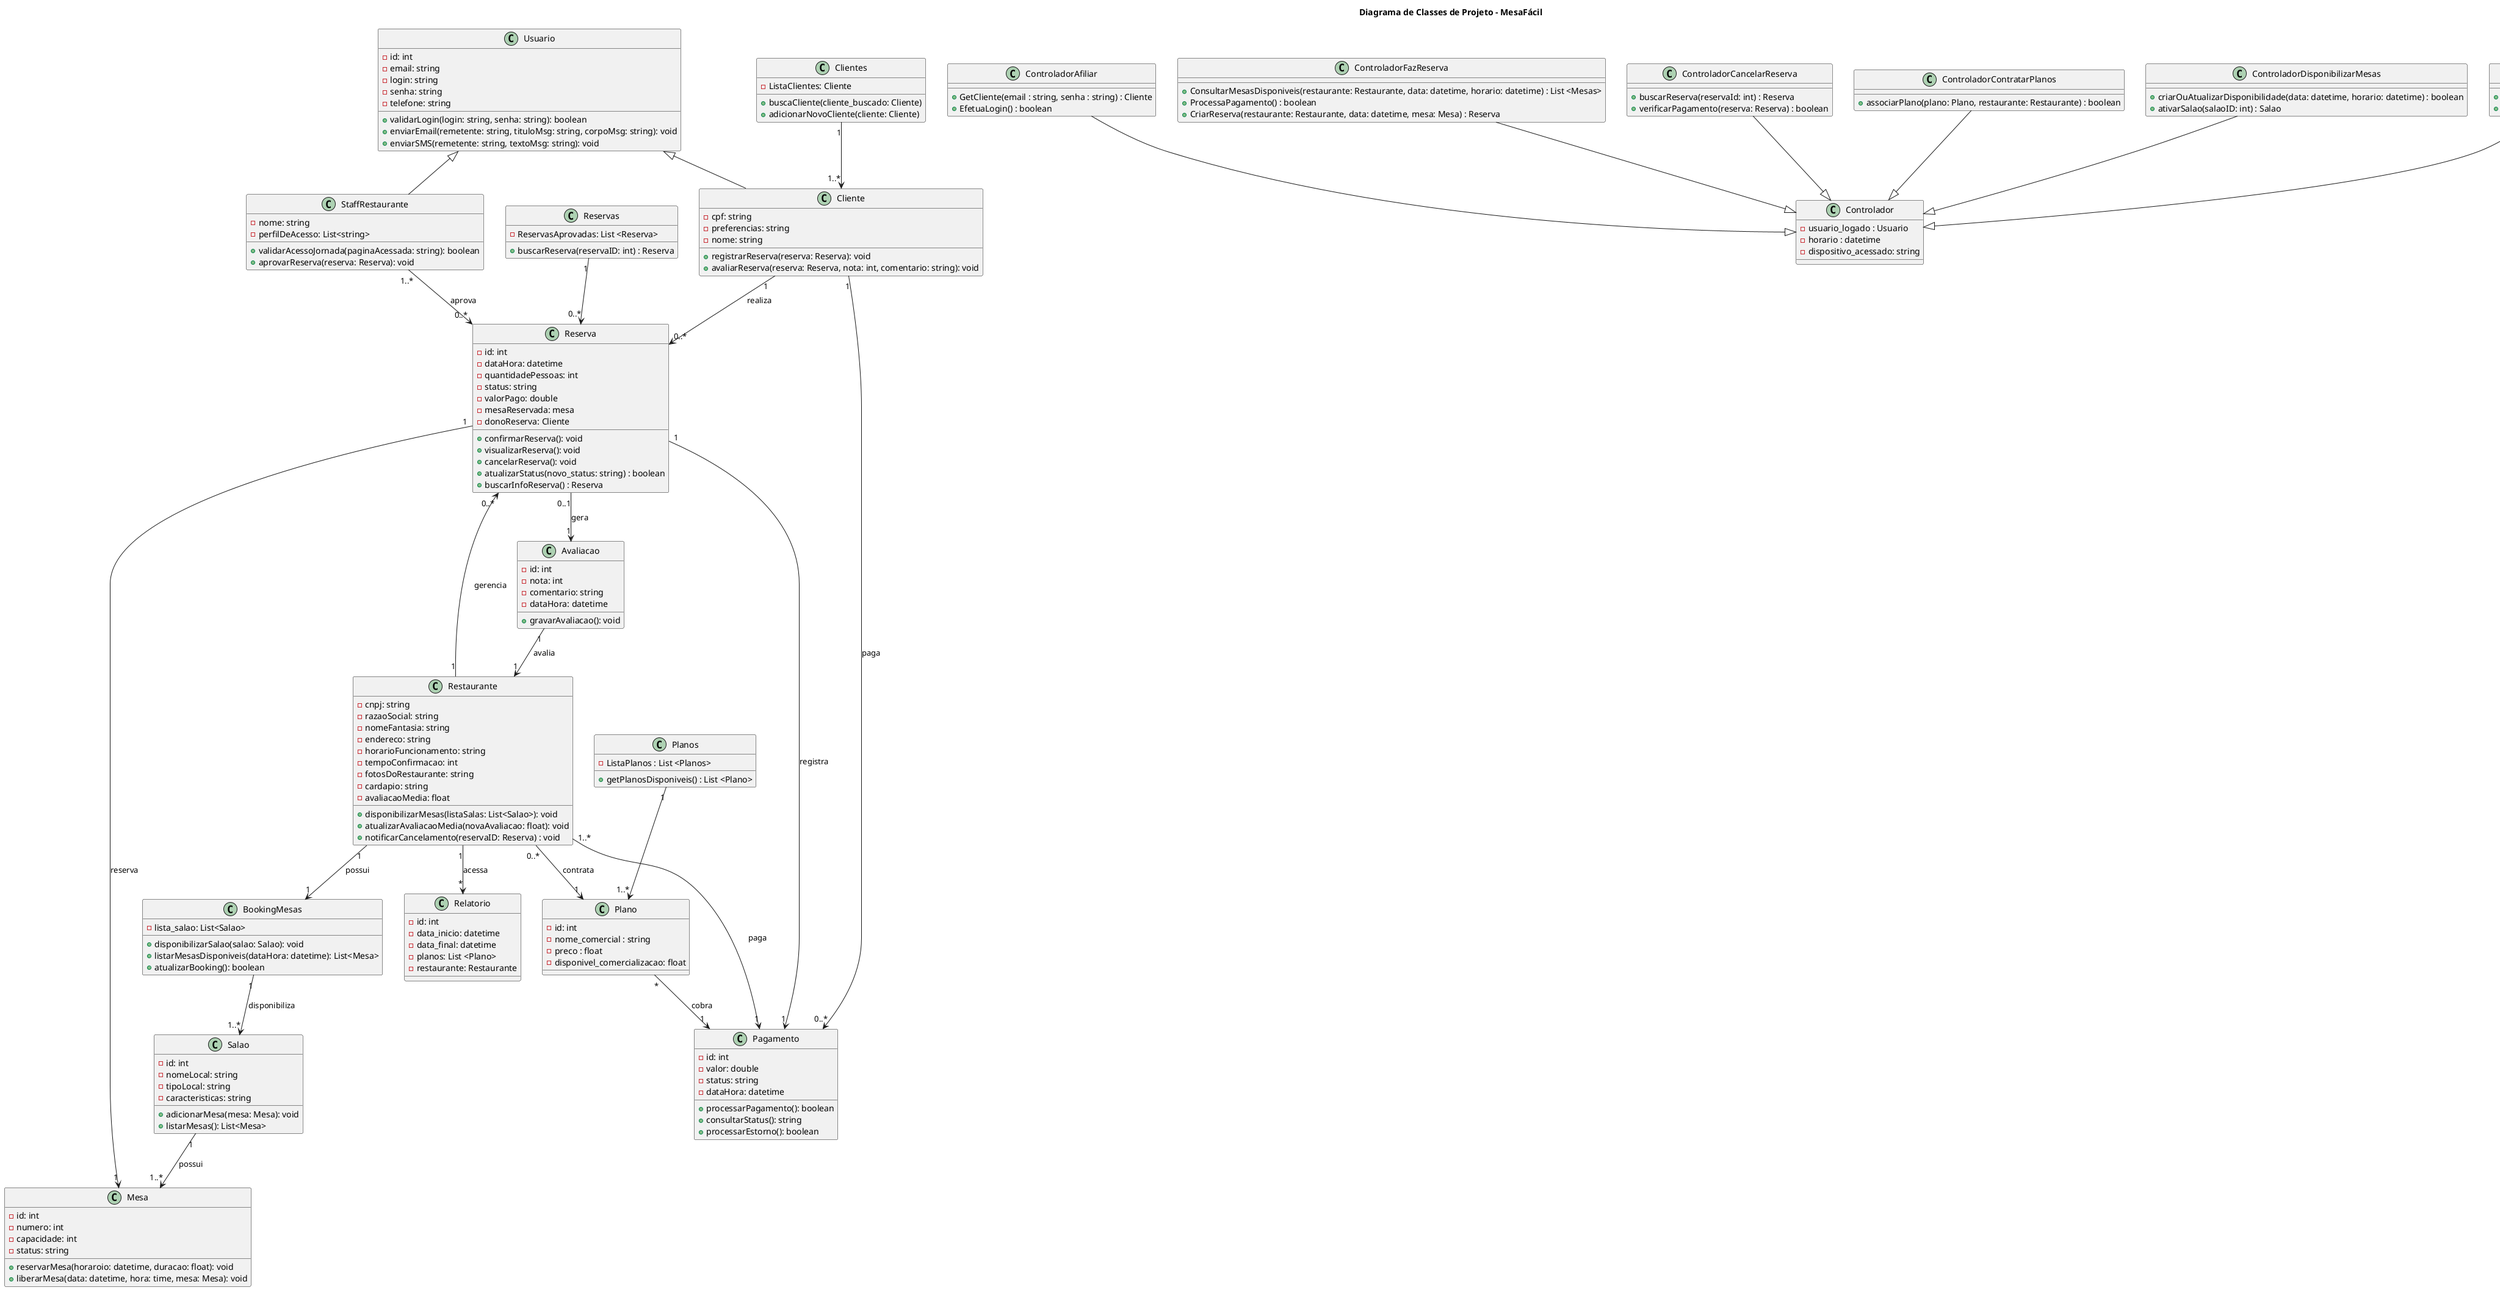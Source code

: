@startuml
title Diagrama de Classes de Projeto - MesaFácil

class Usuario {
    - id: int
    - email: string
    - login: string
    - senha: string
    - telefone: string
    + validarLogin(login: string, senha: string): boolean
    + enviarEmail(remetente: string, tituloMsg: string, corpoMsg: string): void
    + enviarSMS(remetente: string, textoMsg: string): void
}

class Cliente {
    - cpf: string
    - preferencias: string
    - nome: string
    + registrarReserva(reserva: Reserva): void
    + avaliarReserva(reserva: Reserva, nota: int, comentario: string): void
}

class Clientes {
    - ListaClientes: Cliente
    + buscaCliente(cliente_buscado: Cliente)
    + adicionarNovoCliente(cliente: Cliente)
}

class StaffRestaurante {
    - nome: string
    - perfilDeAcesso: List<string>
    + validarAcessoJornada(paginaAcessada: string): boolean
    + aprovarReserva(reserva: Reserva): void
}

class Restaurante {
    - cnpj: string
    - razaoSocial: string
    - nomeFantasia: string
    - endereco: string
    - horarioFuncionamento: string
    - tempoConfirmacao: int
    - fotosDoRestaurante: string
    - cardapio: string
    - avaliacaoMedia: float
    + disponibilizarMesas(listaSalas: List<Salao>): void
    + atualizarAvaliacaoMedia(novaAvaliacao: float): void
    + notificarCancelamento(reservaID: Reserva) : void
}

class BookingMesas {
    - lista_salao: List<Salao>
    + disponibilizarSalao(salao: Salao): void
    + listarMesasDisponiveis(dataHora: datetime): List<Mesa>
    + atualizarBooking(): boolean
}

class Salao {
    - id: int
    - nomeLocal: string
    - tipoLocal: string
    - caracteristicas: string
    + adicionarMesa(mesa: Mesa): void
    + listarMesas(): List<Mesa>
}

class Mesa {
    - id: int
    - numero: int
    - capacidade: int
    - status: string
    + reservarMesa(horaroio: datetime, duracao: float): void
    + liberarMesa(data: datetime, hora: time, mesa: Mesa): void
}

class Reserva {
    - id: int
    - dataHora: datetime
    - quantidadePessoas: int
    - status: string
    - valorPago: double
    - mesaReservada: mesa
    - donoReserva: Cliente
    + confirmarReserva(): void
    + visualizarReserva(): void
    + cancelarReserva(): void
    + atualizarStatus(novo_status: string) : boolean
    + buscarInfoReserva() : Reserva
}

class Reservas {
    - ReservasAprovadas: List <Reserva>
    + buscarReserva(reservaID: int) : Reserva
}

class Avaliacao {
    - id: int
    - nota: int
    - comentario: string
    - dataHora: datetime
    + gravarAvaliacao(): void
}

class Pagamento {
    - id: int
    - valor: double
    - status: string
    - dataHora: datetime
    + processarPagamento(): boolean
    + consultarStatus(): string
    + processarEstorno(): boolean
}

class Plano {
    - id: int
    - nome_comercial : string
    - preco : float
    - disponivel_comercializacao: float
}

class Planos {
    - ListaPlanos : List <Planos>
    + getPlanosDisponiveis() : List <Plano>
}

class Controlador {
    - usuario_logado : Usuario
    - horario : datetime
    - dispositivo_acessado: string
}

class ControladorAfiliar {
    + GetCliente(email : string, senha : string) : Cliente
    + EfetuaLogin() : boolean
}

class ControladorFazReserva {
    + ConsultarMesasDisponiveis(restaurante: Restaurante, data: datetime, horario: datetime) : List <Mesas>
    + ProcessaPagamento() : boolean
    + CriarReserva(restaurante: Restaurante, data: datetime, mesa: Mesa) : Reserva
}

class ControladorCancelarReserva {
    + buscarReserva(reservaId: int) : Reserva
    + verificarPagamento(reserva: Reserva) : boolean
}

class ControladorContratarPlanos {
    + associarPlano(plano: Plano, restaurante: Restaurante) : boolean
}

class ControladorDisponibilizarMesas {
    + criarOuAtualizarDisponibilidade(data: datetime, horario: datetime) : boolean
    + ativarSalao(salaoID: int) : Salao
}

class ControladorAprovarReserva {
    + buscar(reservaID: int) : Reserva
    + atualizarStatusRecusada() : boolean
}

class RelatorioController {
    + gerar(tipo: TipoRelatorio, periodo: datetime) : Relatorio
}

class Relatorio {
    - id: int
    - data_inicio: datetime
    - data_final: datetime
    - planos: List <Plano>
    - restaurante: Restaurante
}

' ==== Relacionamentos ====

Usuario <|-- Cliente
Clientes "1" --> "1..*" Cliente
Usuario <|-- StaffRestaurante
StaffRestaurante "1..*" --> "0..*" Reserva: aprova
Reservas "1" --> "0..*" Reserva
Reserva "1" --> "1" Mesa : reserva
Restaurante "1" --> "0..*" Reserva : gerencia
Restaurante "1" --> "1" BookingMesas : possui
Avaliacao "1" --> "1" Restaurante : avalia
BookingMesas "1" --> "1..*" Salao : disponibiliza
Salao "1" --> "1..*" Mesa : possui
Reserva "0..1" --> "1" Avaliacao : gera
Reserva "1" --> "1" Pagamento : registra
Cliente "1" --> "0..*" Reserva : realiza
Cliente "1" --> "0..*" Pagamento: paga
Planos "1" --> "1..*" Plano
Restaurante "0..*" --> "1" Plano : contrata
Restaurante "1..*" --> "1" Pagamento : paga
Plano "*" --> "1" Pagamento: cobra
Restaurante "1" --> "*" Relatorio : acessa

ControladorAfiliar --|> Controlador
ControladorFazReserva  --|> Controlador
ControladorCancelarReserva --|> Controlador
ControladorContratarPlanos --|> Controlador
ControladorDisponibilizarMesas  --|> Controlador
ControladorAprovarReserva --|> Controlador

@enduml
